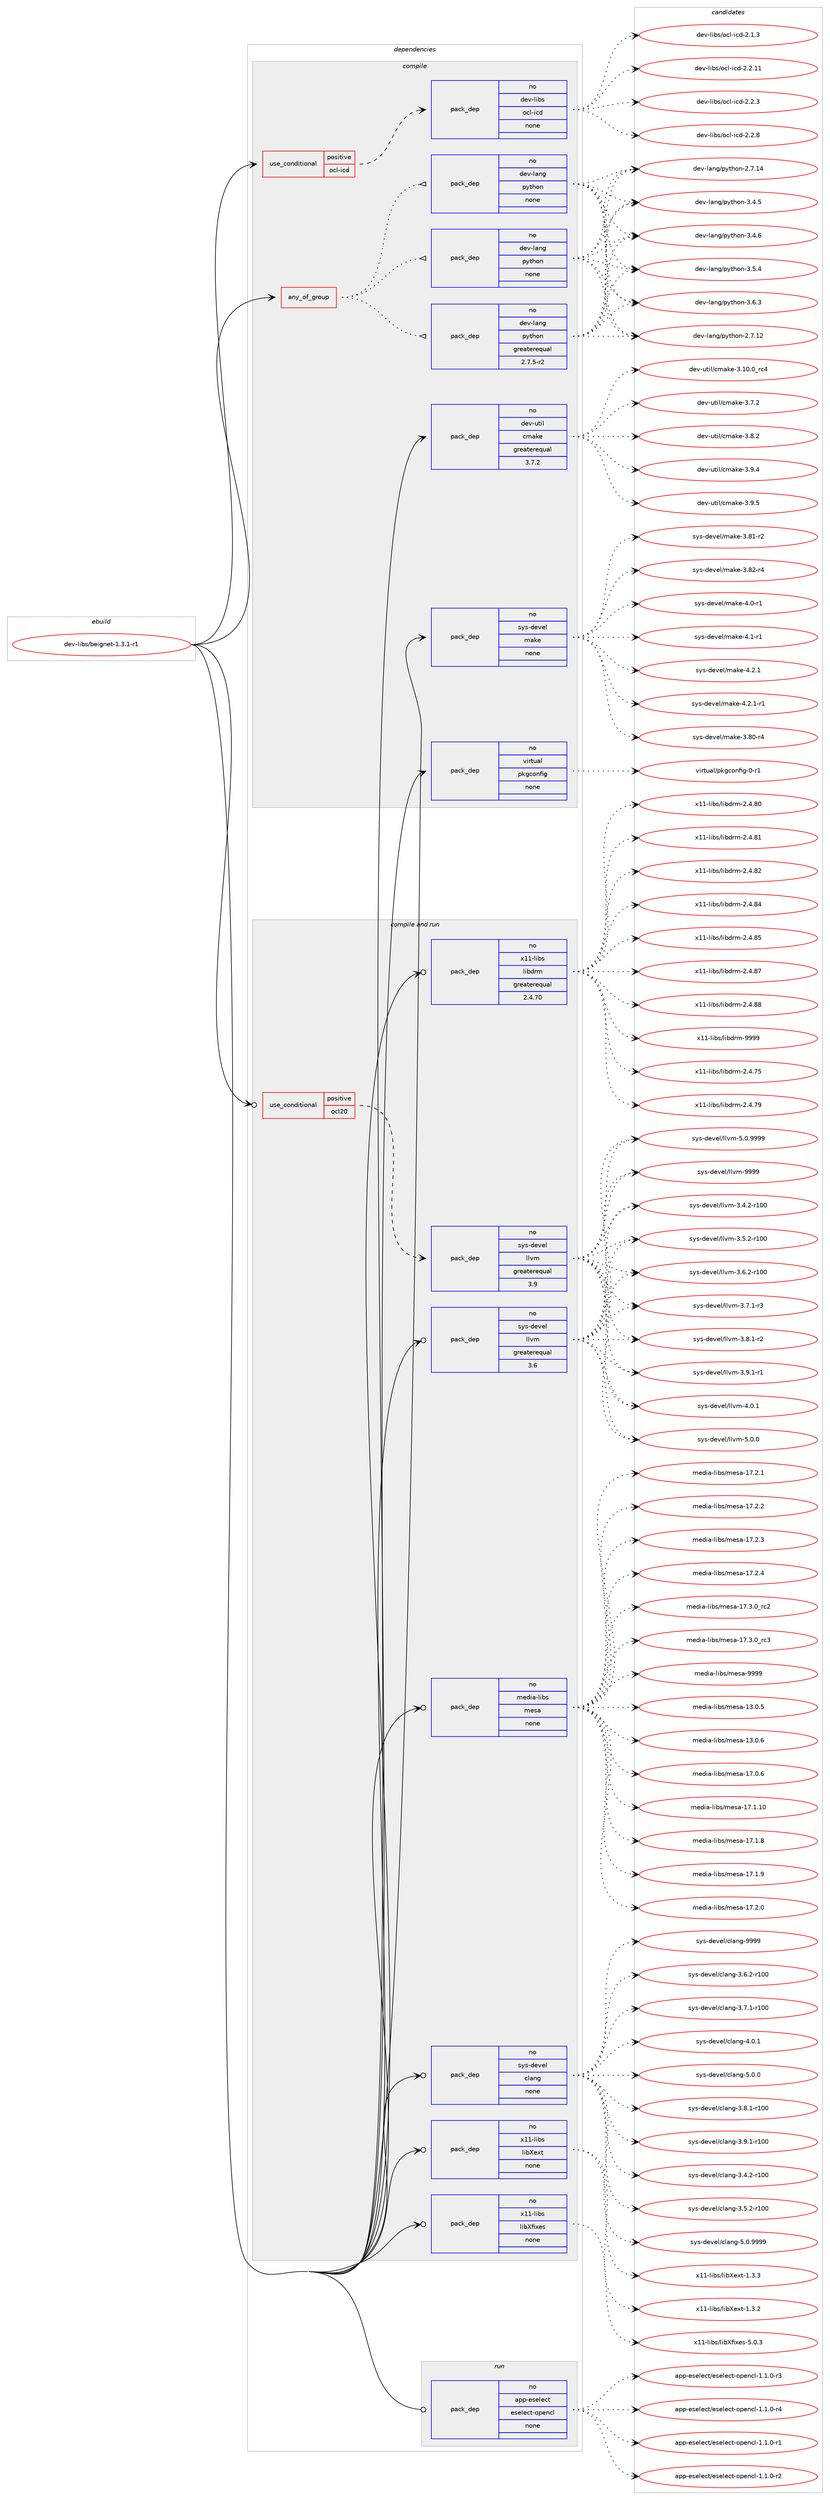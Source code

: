 digraph prolog {

# *************
# Graph options
# *************

newrank=true;
concentrate=true;
compound=true;
graph [rankdir=LR,fontname=Helvetica,fontsize=10,ranksep=1.5];#, ranksep=2.5, nodesep=0.2];
edge  [arrowhead=vee];
node  [fontname=Helvetica,fontsize=10];

# **********
# The ebuild
# **********

subgraph cluster_leftcol {
color=gray;
rank=same;
label=<<i>ebuild</i>>;
id [label="dev-libs/beignet-1.3.1-r1", color=red, width=4, href="../dev-libs/beignet-1.3.1-r1.svg"];
}

# ****************
# The dependencies
# ****************

subgraph cluster_midcol {
color=gray;
label=<<i>dependencies</i>>;
subgraph cluster_compile {
fillcolor="#eeeeee";
style=filled;
label=<<i>compile</i>>;
subgraph any3187 {
dependency111405 [label=<<TABLE BORDER="0" CELLBORDER="1" CELLSPACING="0" CELLPADDING="4"><TR><TD CELLPADDING="10">any_of_group</TD></TR></TABLE>>, shape=none, color=red];subgraph pack83976 {
dependency111406 [label=<<TABLE BORDER="0" CELLBORDER="1" CELLSPACING="0" CELLPADDING="4" WIDTH="220"><TR><TD ROWSPAN="6" CELLPADDING="30">pack_dep</TD></TR><TR><TD WIDTH="110">no</TD></TR><TR><TD>dev-lang</TD></TR><TR><TD>python</TD></TR><TR><TD>none</TD></TR><TR><TD></TD></TR></TABLE>>, shape=none, color=blue];
}
dependency111405:e -> dependency111406:w [weight=20,style="dotted",arrowhead="oinv"];
subgraph pack83977 {
dependency111407 [label=<<TABLE BORDER="0" CELLBORDER="1" CELLSPACING="0" CELLPADDING="4" WIDTH="220"><TR><TD ROWSPAN="6" CELLPADDING="30">pack_dep</TD></TR><TR><TD WIDTH="110">no</TD></TR><TR><TD>dev-lang</TD></TR><TR><TD>python</TD></TR><TR><TD>none</TD></TR><TR><TD></TD></TR></TABLE>>, shape=none, color=blue];
}
dependency111405:e -> dependency111407:w [weight=20,style="dotted",arrowhead="oinv"];
subgraph pack83978 {
dependency111408 [label=<<TABLE BORDER="0" CELLBORDER="1" CELLSPACING="0" CELLPADDING="4" WIDTH="220"><TR><TD ROWSPAN="6" CELLPADDING="30">pack_dep</TD></TR><TR><TD WIDTH="110">no</TD></TR><TR><TD>dev-lang</TD></TR><TR><TD>python</TD></TR><TR><TD>greaterequal</TD></TR><TR><TD>2.7.5-r2</TD></TR></TABLE>>, shape=none, color=blue];
}
dependency111405:e -> dependency111408:w [weight=20,style="dotted",arrowhead="oinv"];
}
id:e -> dependency111405:w [weight=20,style="solid",arrowhead="vee"];
subgraph cond24212 {
dependency111409 [label=<<TABLE BORDER="0" CELLBORDER="1" CELLSPACING="0" CELLPADDING="4"><TR><TD ROWSPAN="3" CELLPADDING="10">use_conditional</TD></TR><TR><TD>positive</TD></TR><TR><TD>ocl-icd</TD></TR></TABLE>>, shape=none, color=red];
subgraph pack83979 {
dependency111410 [label=<<TABLE BORDER="0" CELLBORDER="1" CELLSPACING="0" CELLPADDING="4" WIDTH="220"><TR><TD ROWSPAN="6" CELLPADDING="30">pack_dep</TD></TR><TR><TD WIDTH="110">no</TD></TR><TR><TD>dev-libs</TD></TR><TR><TD>ocl-icd</TD></TR><TR><TD>none</TD></TR><TR><TD></TD></TR></TABLE>>, shape=none, color=blue];
}
dependency111409:e -> dependency111410:w [weight=20,style="dashed",arrowhead="vee"];
}
id:e -> dependency111409:w [weight=20,style="solid",arrowhead="vee"];
subgraph pack83980 {
dependency111411 [label=<<TABLE BORDER="0" CELLBORDER="1" CELLSPACING="0" CELLPADDING="4" WIDTH="220"><TR><TD ROWSPAN="6" CELLPADDING="30">pack_dep</TD></TR><TR><TD WIDTH="110">no</TD></TR><TR><TD>dev-util</TD></TR><TR><TD>cmake</TD></TR><TR><TD>greaterequal</TD></TR><TR><TD>3.7.2</TD></TR></TABLE>>, shape=none, color=blue];
}
id:e -> dependency111411:w [weight=20,style="solid",arrowhead="vee"];
subgraph pack83981 {
dependency111412 [label=<<TABLE BORDER="0" CELLBORDER="1" CELLSPACING="0" CELLPADDING="4" WIDTH="220"><TR><TD ROWSPAN="6" CELLPADDING="30">pack_dep</TD></TR><TR><TD WIDTH="110">no</TD></TR><TR><TD>sys-devel</TD></TR><TR><TD>make</TD></TR><TR><TD>none</TD></TR><TR><TD></TD></TR></TABLE>>, shape=none, color=blue];
}
id:e -> dependency111412:w [weight=20,style="solid",arrowhead="vee"];
subgraph pack83982 {
dependency111413 [label=<<TABLE BORDER="0" CELLBORDER="1" CELLSPACING="0" CELLPADDING="4" WIDTH="220"><TR><TD ROWSPAN="6" CELLPADDING="30">pack_dep</TD></TR><TR><TD WIDTH="110">no</TD></TR><TR><TD>virtual</TD></TR><TR><TD>pkgconfig</TD></TR><TR><TD>none</TD></TR><TR><TD></TD></TR></TABLE>>, shape=none, color=blue];
}
id:e -> dependency111413:w [weight=20,style="solid",arrowhead="vee"];
}
subgraph cluster_compileandrun {
fillcolor="#eeeeee";
style=filled;
label=<<i>compile and run</i>>;
subgraph cond24213 {
dependency111414 [label=<<TABLE BORDER="0" CELLBORDER="1" CELLSPACING="0" CELLPADDING="4"><TR><TD ROWSPAN="3" CELLPADDING="10">use_conditional</TD></TR><TR><TD>positive</TD></TR><TR><TD>ocl20</TD></TR></TABLE>>, shape=none, color=red];
subgraph pack83983 {
dependency111415 [label=<<TABLE BORDER="0" CELLBORDER="1" CELLSPACING="0" CELLPADDING="4" WIDTH="220"><TR><TD ROWSPAN="6" CELLPADDING="30">pack_dep</TD></TR><TR><TD WIDTH="110">no</TD></TR><TR><TD>sys-devel</TD></TR><TR><TD>llvm</TD></TR><TR><TD>greaterequal</TD></TR><TR><TD>3.9</TD></TR></TABLE>>, shape=none, color=blue];
}
dependency111414:e -> dependency111415:w [weight=20,style="dashed",arrowhead="vee"];
}
id:e -> dependency111414:w [weight=20,style="solid",arrowhead="odotvee"];
subgraph pack83984 {
dependency111416 [label=<<TABLE BORDER="0" CELLBORDER="1" CELLSPACING="0" CELLPADDING="4" WIDTH="220"><TR><TD ROWSPAN="6" CELLPADDING="30">pack_dep</TD></TR><TR><TD WIDTH="110">no</TD></TR><TR><TD>media-libs</TD></TR><TR><TD>mesa</TD></TR><TR><TD>none</TD></TR><TR><TD></TD></TR></TABLE>>, shape=none, color=blue];
}
id:e -> dependency111416:w [weight=20,style="solid",arrowhead="odotvee"];
subgraph pack83985 {
dependency111417 [label=<<TABLE BORDER="0" CELLBORDER="1" CELLSPACING="0" CELLPADDING="4" WIDTH="220"><TR><TD ROWSPAN="6" CELLPADDING="30">pack_dep</TD></TR><TR><TD WIDTH="110">no</TD></TR><TR><TD>sys-devel</TD></TR><TR><TD>clang</TD></TR><TR><TD>none</TD></TR><TR><TD></TD></TR></TABLE>>, shape=none, color=blue];
}
id:e -> dependency111417:w [weight=20,style="solid",arrowhead="odotvee"];
subgraph pack83986 {
dependency111418 [label=<<TABLE BORDER="0" CELLBORDER="1" CELLSPACING="0" CELLPADDING="4" WIDTH="220"><TR><TD ROWSPAN="6" CELLPADDING="30">pack_dep</TD></TR><TR><TD WIDTH="110">no</TD></TR><TR><TD>sys-devel</TD></TR><TR><TD>llvm</TD></TR><TR><TD>greaterequal</TD></TR><TR><TD>3.6</TD></TR></TABLE>>, shape=none, color=blue];
}
id:e -> dependency111418:w [weight=20,style="solid",arrowhead="odotvee"];
subgraph pack83987 {
dependency111419 [label=<<TABLE BORDER="0" CELLBORDER="1" CELLSPACING="0" CELLPADDING="4" WIDTH="220"><TR><TD ROWSPAN="6" CELLPADDING="30">pack_dep</TD></TR><TR><TD WIDTH="110">no</TD></TR><TR><TD>x11-libs</TD></TR><TR><TD>libXext</TD></TR><TR><TD>none</TD></TR><TR><TD></TD></TR></TABLE>>, shape=none, color=blue];
}
id:e -> dependency111419:w [weight=20,style="solid",arrowhead="odotvee"];
subgraph pack83988 {
dependency111420 [label=<<TABLE BORDER="0" CELLBORDER="1" CELLSPACING="0" CELLPADDING="4" WIDTH="220"><TR><TD ROWSPAN="6" CELLPADDING="30">pack_dep</TD></TR><TR><TD WIDTH="110">no</TD></TR><TR><TD>x11-libs</TD></TR><TR><TD>libXfixes</TD></TR><TR><TD>none</TD></TR><TR><TD></TD></TR></TABLE>>, shape=none, color=blue];
}
id:e -> dependency111420:w [weight=20,style="solid",arrowhead="odotvee"];
subgraph pack83989 {
dependency111421 [label=<<TABLE BORDER="0" CELLBORDER="1" CELLSPACING="0" CELLPADDING="4" WIDTH="220"><TR><TD ROWSPAN="6" CELLPADDING="30">pack_dep</TD></TR><TR><TD WIDTH="110">no</TD></TR><TR><TD>x11-libs</TD></TR><TR><TD>libdrm</TD></TR><TR><TD>greaterequal</TD></TR><TR><TD>2.4.70</TD></TR></TABLE>>, shape=none, color=blue];
}
id:e -> dependency111421:w [weight=20,style="solid",arrowhead="odotvee"];
}
subgraph cluster_run {
fillcolor="#eeeeee";
style=filled;
label=<<i>run</i>>;
subgraph pack83990 {
dependency111422 [label=<<TABLE BORDER="0" CELLBORDER="1" CELLSPACING="0" CELLPADDING="4" WIDTH="220"><TR><TD ROWSPAN="6" CELLPADDING="30">pack_dep</TD></TR><TR><TD WIDTH="110">no</TD></TR><TR><TD>app-eselect</TD></TR><TR><TD>eselect-opencl</TD></TR><TR><TD>none</TD></TR><TR><TD></TD></TR></TABLE>>, shape=none, color=blue];
}
id:e -> dependency111422:w [weight=20,style="solid",arrowhead="odot"];
}
}

# **************
# The candidates
# **************

subgraph cluster_choices {
rank=same;
color=gray;
label=<<i>candidates</i>>;

subgraph choice83976 {
color=black;
nodesep=1;
choice10010111845108971101034711212111610411111045504655464950 [label="dev-lang/python-2.7.12", color=red, width=4,href="../dev-lang/python-2.7.12.svg"];
choice10010111845108971101034711212111610411111045504655464952 [label="dev-lang/python-2.7.14", color=red, width=4,href="../dev-lang/python-2.7.14.svg"];
choice100101118451089711010347112121116104111110455146524653 [label="dev-lang/python-3.4.5", color=red, width=4,href="../dev-lang/python-3.4.5.svg"];
choice100101118451089711010347112121116104111110455146524654 [label="dev-lang/python-3.4.6", color=red, width=4,href="../dev-lang/python-3.4.6.svg"];
choice100101118451089711010347112121116104111110455146534652 [label="dev-lang/python-3.5.4", color=red, width=4,href="../dev-lang/python-3.5.4.svg"];
choice100101118451089711010347112121116104111110455146544651 [label="dev-lang/python-3.6.3", color=red, width=4,href="../dev-lang/python-3.6.3.svg"];
dependency111406:e -> choice10010111845108971101034711212111610411111045504655464950:w [style=dotted,weight="100"];
dependency111406:e -> choice10010111845108971101034711212111610411111045504655464952:w [style=dotted,weight="100"];
dependency111406:e -> choice100101118451089711010347112121116104111110455146524653:w [style=dotted,weight="100"];
dependency111406:e -> choice100101118451089711010347112121116104111110455146524654:w [style=dotted,weight="100"];
dependency111406:e -> choice100101118451089711010347112121116104111110455146534652:w [style=dotted,weight="100"];
dependency111406:e -> choice100101118451089711010347112121116104111110455146544651:w [style=dotted,weight="100"];
}
subgraph choice83977 {
color=black;
nodesep=1;
choice10010111845108971101034711212111610411111045504655464950 [label="dev-lang/python-2.7.12", color=red, width=4,href="../dev-lang/python-2.7.12.svg"];
choice10010111845108971101034711212111610411111045504655464952 [label="dev-lang/python-2.7.14", color=red, width=4,href="../dev-lang/python-2.7.14.svg"];
choice100101118451089711010347112121116104111110455146524653 [label="dev-lang/python-3.4.5", color=red, width=4,href="../dev-lang/python-3.4.5.svg"];
choice100101118451089711010347112121116104111110455146524654 [label="dev-lang/python-3.4.6", color=red, width=4,href="../dev-lang/python-3.4.6.svg"];
choice100101118451089711010347112121116104111110455146534652 [label="dev-lang/python-3.5.4", color=red, width=4,href="../dev-lang/python-3.5.4.svg"];
choice100101118451089711010347112121116104111110455146544651 [label="dev-lang/python-3.6.3", color=red, width=4,href="../dev-lang/python-3.6.3.svg"];
dependency111407:e -> choice10010111845108971101034711212111610411111045504655464950:w [style=dotted,weight="100"];
dependency111407:e -> choice10010111845108971101034711212111610411111045504655464952:w [style=dotted,weight="100"];
dependency111407:e -> choice100101118451089711010347112121116104111110455146524653:w [style=dotted,weight="100"];
dependency111407:e -> choice100101118451089711010347112121116104111110455146524654:w [style=dotted,weight="100"];
dependency111407:e -> choice100101118451089711010347112121116104111110455146534652:w [style=dotted,weight="100"];
dependency111407:e -> choice100101118451089711010347112121116104111110455146544651:w [style=dotted,weight="100"];
}
subgraph choice83978 {
color=black;
nodesep=1;
choice10010111845108971101034711212111610411111045504655464950 [label="dev-lang/python-2.7.12", color=red, width=4,href="../dev-lang/python-2.7.12.svg"];
choice10010111845108971101034711212111610411111045504655464952 [label="dev-lang/python-2.7.14", color=red, width=4,href="../dev-lang/python-2.7.14.svg"];
choice100101118451089711010347112121116104111110455146524653 [label="dev-lang/python-3.4.5", color=red, width=4,href="../dev-lang/python-3.4.5.svg"];
choice100101118451089711010347112121116104111110455146524654 [label="dev-lang/python-3.4.6", color=red, width=4,href="../dev-lang/python-3.4.6.svg"];
choice100101118451089711010347112121116104111110455146534652 [label="dev-lang/python-3.5.4", color=red, width=4,href="../dev-lang/python-3.5.4.svg"];
choice100101118451089711010347112121116104111110455146544651 [label="dev-lang/python-3.6.3", color=red, width=4,href="../dev-lang/python-3.6.3.svg"];
dependency111408:e -> choice10010111845108971101034711212111610411111045504655464950:w [style=dotted,weight="100"];
dependency111408:e -> choice10010111845108971101034711212111610411111045504655464952:w [style=dotted,weight="100"];
dependency111408:e -> choice100101118451089711010347112121116104111110455146524653:w [style=dotted,weight="100"];
dependency111408:e -> choice100101118451089711010347112121116104111110455146524654:w [style=dotted,weight="100"];
dependency111408:e -> choice100101118451089711010347112121116104111110455146534652:w [style=dotted,weight="100"];
dependency111408:e -> choice100101118451089711010347112121116104111110455146544651:w [style=dotted,weight="100"];
}
subgraph choice83979 {
color=black;
nodesep=1;
choice100101118451081059811547111991084510599100455046494651 [label="dev-libs/ocl-icd-2.1.3", color=red, width=4,href="../dev-libs/ocl-icd-2.1.3.svg"];
choice10010111845108105981154711199108451059910045504650464949 [label="dev-libs/ocl-icd-2.2.11", color=red, width=4,href="../dev-libs/ocl-icd-2.2.11.svg"];
choice100101118451081059811547111991084510599100455046504651 [label="dev-libs/ocl-icd-2.2.3", color=red, width=4,href="../dev-libs/ocl-icd-2.2.3.svg"];
choice100101118451081059811547111991084510599100455046504656 [label="dev-libs/ocl-icd-2.2.8", color=red, width=4,href="../dev-libs/ocl-icd-2.2.8.svg"];
dependency111410:e -> choice100101118451081059811547111991084510599100455046494651:w [style=dotted,weight="100"];
dependency111410:e -> choice10010111845108105981154711199108451059910045504650464949:w [style=dotted,weight="100"];
dependency111410:e -> choice100101118451081059811547111991084510599100455046504651:w [style=dotted,weight="100"];
dependency111410:e -> choice100101118451081059811547111991084510599100455046504656:w [style=dotted,weight="100"];
}
subgraph choice83980 {
color=black;
nodesep=1;
choice1001011184511711610510847991099710710145514649484648951149952 [label="dev-util/cmake-3.10.0_rc4", color=red, width=4,href="../dev-util/cmake-3.10.0_rc4.svg"];
choice10010111845117116105108479910997107101455146554650 [label="dev-util/cmake-3.7.2", color=red, width=4,href="../dev-util/cmake-3.7.2.svg"];
choice10010111845117116105108479910997107101455146564650 [label="dev-util/cmake-3.8.2", color=red, width=4,href="../dev-util/cmake-3.8.2.svg"];
choice10010111845117116105108479910997107101455146574652 [label="dev-util/cmake-3.9.4", color=red, width=4,href="../dev-util/cmake-3.9.4.svg"];
choice10010111845117116105108479910997107101455146574653 [label="dev-util/cmake-3.9.5", color=red, width=4,href="../dev-util/cmake-3.9.5.svg"];
dependency111411:e -> choice1001011184511711610510847991099710710145514649484648951149952:w [style=dotted,weight="100"];
dependency111411:e -> choice10010111845117116105108479910997107101455146554650:w [style=dotted,weight="100"];
dependency111411:e -> choice10010111845117116105108479910997107101455146564650:w [style=dotted,weight="100"];
dependency111411:e -> choice10010111845117116105108479910997107101455146574652:w [style=dotted,weight="100"];
dependency111411:e -> choice10010111845117116105108479910997107101455146574653:w [style=dotted,weight="100"];
}
subgraph choice83981 {
color=black;
nodesep=1;
choice11512111545100101118101108471099710710145514656484511452 [label="sys-devel/make-3.80-r4", color=red, width=4,href="../sys-devel/make-3.80-r4.svg"];
choice11512111545100101118101108471099710710145514656494511450 [label="sys-devel/make-3.81-r2", color=red, width=4,href="../sys-devel/make-3.81-r2.svg"];
choice11512111545100101118101108471099710710145514656504511452 [label="sys-devel/make-3.82-r4", color=red, width=4,href="../sys-devel/make-3.82-r4.svg"];
choice115121115451001011181011084710997107101455246484511449 [label="sys-devel/make-4.0-r1", color=red, width=4,href="../sys-devel/make-4.0-r1.svg"];
choice115121115451001011181011084710997107101455246494511449 [label="sys-devel/make-4.1-r1", color=red, width=4,href="../sys-devel/make-4.1-r1.svg"];
choice115121115451001011181011084710997107101455246504649 [label="sys-devel/make-4.2.1", color=red, width=4,href="../sys-devel/make-4.2.1.svg"];
choice1151211154510010111810110847109971071014552465046494511449 [label="sys-devel/make-4.2.1-r1", color=red, width=4,href="../sys-devel/make-4.2.1-r1.svg"];
dependency111412:e -> choice11512111545100101118101108471099710710145514656484511452:w [style=dotted,weight="100"];
dependency111412:e -> choice11512111545100101118101108471099710710145514656494511450:w [style=dotted,weight="100"];
dependency111412:e -> choice11512111545100101118101108471099710710145514656504511452:w [style=dotted,weight="100"];
dependency111412:e -> choice115121115451001011181011084710997107101455246484511449:w [style=dotted,weight="100"];
dependency111412:e -> choice115121115451001011181011084710997107101455246494511449:w [style=dotted,weight="100"];
dependency111412:e -> choice115121115451001011181011084710997107101455246504649:w [style=dotted,weight="100"];
dependency111412:e -> choice1151211154510010111810110847109971071014552465046494511449:w [style=dotted,weight="100"];
}
subgraph choice83982 {
color=black;
nodesep=1;
choice11810511411611797108471121071039911111010210510345484511449 [label="virtual/pkgconfig-0-r1", color=red, width=4,href="../virtual/pkgconfig-0-r1.svg"];
dependency111413:e -> choice11810511411611797108471121071039911111010210510345484511449:w [style=dotted,weight="100"];
}
subgraph choice83983 {
color=black;
nodesep=1;
choice115121115451001011181011084710810811810945514652465045114494848 [label="sys-devel/llvm-3.4.2-r100", color=red, width=4,href="../sys-devel/llvm-3.4.2-r100.svg"];
choice115121115451001011181011084710810811810945514653465045114494848 [label="sys-devel/llvm-3.5.2-r100", color=red, width=4,href="../sys-devel/llvm-3.5.2-r100.svg"];
choice115121115451001011181011084710810811810945514654465045114494848 [label="sys-devel/llvm-3.6.2-r100", color=red, width=4,href="../sys-devel/llvm-3.6.2-r100.svg"];
choice11512111545100101118101108471081081181094551465546494511451 [label="sys-devel/llvm-3.7.1-r3", color=red, width=4,href="../sys-devel/llvm-3.7.1-r3.svg"];
choice11512111545100101118101108471081081181094551465646494511450 [label="sys-devel/llvm-3.8.1-r2", color=red, width=4,href="../sys-devel/llvm-3.8.1-r2.svg"];
choice11512111545100101118101108471081081181094551465746494511449 [label="sys-devel/llvm-3.9.1-r1", color=red, width=4,href="../sys-devel/llvm-3.9.1-r1.svg"];
choice1151211154510010111810110847108108118109455246484649 [label="sys-devel/llvm-4.0.1", color=red, width=4,href="../sys-devel/llvm-4.0.1.svg"];
choice1151211154510010111810110847108108118109455346484648 [label="sys-devel/llvm-5.0.0", color=red, width=4,href="../sys-devel/llvm-5.0.0.svg"];
choice1151211154510010111810110847108108118109455346484657575757 [label="sys-devel/llvm-5.0.9999", color=red, width=4,href="../sys-devel/llvm-5.0.9999.svg"];
choice11512111545100101118101108471081081181094557575757 [label="sys-devel/llvm-9999", color=red, width=4,href="../sys-devel/llvm-9999.svg"];
dependency111415:e -> choice115121115451001011181011084710810811810945514652465045114494848:w [style=dotted,weight="100"];
dependency111415:e -> choice115121115451001011181011084710810811810945514653465045114494848:w [style=dotted,weight="100"];
dependency111415:e -> choice115121115451001011181011084710810811810945514654465045114494848:w [style=dotted,weight="100"];
dependency111415:e -> choice11512111545100101118101108471081081181094551465546494511451:w [style=dotted,weight="100"];
dependency111415:e -> choice11512111545100101118101108471081081181094551465646494511450:w [style=dotted,weight="100"];
dependency111415:e -> choice11512111545100101118101108471081081181094551465746494511449:w [style=dotted,weight="100"];
dependency111415:e -> choice1151211154510010111810110847108108118109455246484649:w [style=dotted,weight="100"];
dependency111415:e -> choice1151211154510010111810110847108108118109455346484648:w [style=dotted,weight="100"];
dependency111415:e -> choice1151211154510010111810110847108108118109455346484657575757:w [style=dotted,weight="100"];
dependency111415:e -> choice11512111545100101118101108471081081181094557575757:w [style=dotted,weight="100"];
}
subgraph choice83984 {
color=black;
nodesep=1;
choice109101100105974510810598115471091011159745495146484653 [label="media-libs/mesa-13.0.5", color=red, width=4,href="../media-libs/mesa-13.0.5.svg"];
choice109101100105974510810598115471091011159745495146484654 [label="media-libs/mesa-13.0.6", color=red, width=4,href="../media-libs/mesa-13.0.6.svg"];
choice109101100105974510810598115471091011159745495546484654 [label="media-libs/mesa-17.0.6", color=red, width=4,href="../media-libs/mesa-17.0.6.svg"];
choice10910110010597451081059811547109101115974549554649464948 [label="media-libs/mesa-17.1.10", color=red, width=4,href="../media-libs/mesa-17.1.10.svg"];
choice109101100105974510810598115471091011159745495546494656 [label="media-libs/mesa-17.1.8", color=red, width=4,href="../media-libs/mesa-17.1.8.svg"];
choice109101100105974510810598115471091011159745495546494657 [label="media-libs/mesa-17.1.9", color=red, width=4,href="../media-libs/mesa-17.1.9.svg"];
choice109101100105974510810598115471091011159745495546504648 [label="media-libs/mesa-17.2.0", color=red, width=4,href="../media-libs/mesa-17.2.0.svg"];
choice109101100105974510810598115471091011159745495546504649 [label="media-libs/mesa-17.2.1", color=red, width=4,href="../media-libs/mesa-17.2.1.svg"];
choice109101100105974510810598115471091011159745495546504650 [label="media-libs/mesa-17.2.2", color=red, width=4,href="../media-libs/mesa-17.2.2.svg"];
choice109101100105974510810598115471091011159745495546504651 [label="media-libs/mesa-17.2.3", color=red, width=4,href="../media-libs/mesa-17.2.3.svg"];
choice109101100105974510810598115471091011159745495546504652 [label="media-libs/mesa-17.2.4", color=red, width=4,href="../media-libs/mesa-17.2.4.svg"];
choice109101100105974510810598115471091011159745495546514648951149950 [label="media-libs/mesa-17.3.0_rc2", color=red, width=4,href="../media-libs/mesa-17.3.0_rc2.svg"];
choice109101100105974510810598115471091011159745495546514648951149951 [label="media-libs/mesa-17.3.0_rc3", color=red, width=4,href="../media-libs/mesa-17.3.0_rc3.svg"];
choice10910110010597451081059811547109101115974557575757 [label="media-libs/mesa-9999", color=red, width=4,href="../media-libs/mesa-9999.svg"];
dependency111416:e -> choice109101100105974510810598115471091011159745495146484653:w [style=dotted,weight="100"];
dependency111416:e -> choice109101100105974510810598115471091011159745495146484654:w [style=dotted,weight="100"];
dependency111416:e -> choice109101100105974510810598115471091011159745495546484654:w [style=dotted,weight="100"];
dependency111416:e -> choice10910110010597451081059811547109101115974549554649464948:w [style=dotted,weight="100"];
dependency111416:e -> choice109101100105974510810598115471091011159745495546494656:w [style=dotted,weight="100"];
dependency111416:e -> choice109101100105974510810598115471091011159745495546494657:w [style=dotted,weight="100"];
dependency111416:e -> choice109101100105974510810598115471091011159745495546504648:w [style=dotted,weight="100"];
dependency111416:e -> choice109101100105974510810598115471091011159745495546504649:w [style=dotted,weight="100"];
dependency111416:e -> choice109101100105974510810598115471091011159745495546504650:w [style=dotted,weight="100"];
dependency111416:e -> choice109101100105974510810598115471091011159745495546504651:w [style=dotted,weight="100"];
dependency111416:e -> choice109101100105974510810598115471091011159745495546504652:w [style=dotted,weight="100"];
dependency111416:e -> choice109101100105974510810598115471091011159745495546514648951149950:w [style=dotted,weight="100"];
dependency111416:e -> choice109101100105974510810598115471091011159745495546514648951149951:w [style=dotted,weight="100"];
dependency111416:e -> choice10910110010597451081059811547109101115974557575757:w [style=dotted,weight="100"];
}
subgraph choice83985 {
color=black;
nodesep=1;
choice1151211154510010111810110847991089711010345514652465045114494848 [label="sys-devel/clang-3.4.2-r100", color=red, width=4,href="../sys-devel/clang-3.4.2-r100.svg"];
choice1151211154510010111810110847991089711010345514653465045114494848 [label="sys-devel/clang-3.5.2-r100", color=red, width=4,href="../sys-devel/clang-3.5.2-r100.svg"];
choice1151211154510010111810110847991089711010345514654465045114494848 [label="sys-devel/clang-3.6.2-r100", color=red, width=4,href="../sys-devel/clang-3.6.2-r100.svg"];
choice1151211154510010111810110847991089711010345514655464945114494848 [label="sys-devel/clang-3.7.1-r100", color=red, width=4,href="../sys-devel/clang-3.7.1-r100.svg"];
choice1151211154510010111810110847991089711010345514656464945114494848 [label="sys-devel/clang-3.8.1-r100", color=red, width=4,href="../sys-devel/clang-3.8.1-r100.svg"];
choice1151211154510010111810110847991089711010345514657464945114494848 [label="sys-devel/clang-3.9.1-r100", color=red, width=4,href="../sys-devel/clang-3.9.1-r100.svg"];
choice11512111545100101118101108479910897110103455246484649 [label="sys-devel/clang-4.0.1", color=red, width=4,href="../sys-devel/clang-4.0.1.svg"];
choice11512111545100101118101108479910897110103455346484648 [label="sys-devel/clang-5.0.0", color=red, width=4,href="../sys-devel/clang-5.0.0.svg"];
choice11512111545100101118101108479910897110103455346484657575757 [label="sys-devel/clang-5.0.9999", color=red, width=4,href="../sys-devel/clang-5.0.9999.svg"];
choice115121115451001011181011084799108971101034557575757 [label="sys-devel/clang-9999", color=red, width=4,href="../sys-devel/clang-9999.svg"];
dependency111417:e -> choice1151211154510010111810110847991089711010345514652465045114494848:w [style=dotted,weight="100"];
dependency111417:e -> choice1151211154510010111810110847991089711010345514653465045114494848:w [style=dotted,weight="100"];
dependency111417:e -> choice1151211154510010111810110847991089711010345514654465045114494848:w [style=dotted,weight="100"];
dependency111417:e -> choice1151211154510010111810110847991089711010345514655464945114494848:w [style=dotted,weight="100"];
dependency111417:e -> choice1151211154510010111810110847991089711010345514656464945114494848:w [style=dotted,weight="100"];
dependency111417:e -> choice1151211154510010111810110847991089711010345514657464945114494848:w [style=dotted,weight="100"];
dependency111417:e -> choice11512111545100101118101108479910897110103455246484649:w [style=dotted,weight="100"];
dependency111417:e -> choice11512111545100101118101108479910897110103455346484648:w [style=dotted,weight="100"];
dependency111417:e -> choice11512111545100101118101108479910897110103455346484657575757:w [style=dotted,weight="100"];
dependency111417:e -> choice115121115451001011181011084799108971101034557575757:w [style=dotted,weight="100"];
}
subgraph choice83986 {
color=black;
nodesep=1;
choice115121115451001011181011084710810811810945514652465045114494848 [label="sys-devel/llvm-3.4.2-r100", color=red, width=4,href="../sys-devel/llvm-3.4.2-r100.svg"];
choice115121115451001011181011084710810811810945514653465045114494848 [label="sys-devel/llvm-3.5.2-r100", color=red, width=4,href="../sys-devel/llvm-3.5.2-r100.svg"];
choice115121115451001011181011084710810811810945514654465045114494848 [label="sys-devel/llvm-3.6.2-r100", color=red, width=4,href="../sys-devel/llvm-3.6.2-r100.svg"];
choice11512111545100101118101108471081081181094551465546494511451 [label="sys-devel/llvm-3.7.1-r3", color=red, width=4,href="../sys-devel/llvm-3.7.1-r3.svg"];
choice11512111545100101118101108471081081181094551465646494511450 [label="sys-devel/llvm-3.8.1-r2", color=red, width=4,href="../sys-devel/llvm-3.8.1-r2.svg"];
choice11512111545100101118101108471081081181094551465746494511449 [label="sys-devel/llvm-3.9.1-r1", color=red, width=4,href="../sys-devel/llvm-3.9.1-r1.svg"];
choice1151211154510010111810110847108108118109455246484649 [label="sys-devel/llvm-4.0.1", color=red, width=4,href="../sys-devel/llvm-4.0.1.svg"];
choice1151211154510010111810110847108108118109455346484648 [label="sys-devel/llvm-5.0.0", color=red, width=4,href="../sys-devel/llvm-5.0.0.svg"];
choice1151211154510010111810110847108108118109455346484657575757 [label="sys-devel/llvm-5.0.9999", color=red, width=4,href="../sys-devel/llvm-5.0.9999.svg"];
choice11512111545100101118101108471081081181094557575757 [label="sys-devel/llvm-9999", color=red, width=4,href="../sys-devel/llvm-9999.svg"];
dependency111418:e -> choice115121115451001011181011084710810811810945514652465045114494848:w [style=dotted,weight="100"];
dependency111418:e -> choice115121115451001011181011084710810811810945514653465045114494848:w [style=dotted,weight="100"];
dependency111418:e -> choice115121115451001011181011084710810811810945514654465045114494848:w [style=dotted,weight="100"];
dependency111418:e -> choice11512111545100101118101108471081081181094551465546494511451:w [style=dotted,weight="100"];
dependency111418:e -> choice11512111545100101118101108471081081181094551465646494511450:w [style=dotted,weight="100"];
dependency111418:e -> choice11512111545100101118101108471081081181094551465746494511449:w [style=dotted,weight="100"];
dependency111418:e -> choice1151211154510010111810110847108108118109455246484649:w [style=dotted,weight="100"];
dependency111418:e -> choice1151211154510010111810110847108108118109455346484648:w [style=dotted,weight="100"];
dependency111418:e -> choice1151211154510010111810110847108108118109455346484657575757:w [style=dotted,weight="100"];
dependency111418:e -> choice11512111545100101118101108471081081181094557575757:w [style=dotted,weight="100"];
}
subgraph choice83987 {
color=black;
nodesep=1;
choice12049494510810598115471081059888101120116454946514650 [label="x11-libs/libXext-1.3.2", color=red, width=4,href="../x11-libs/libXext-1.3.2.svg"];
choice12049494510810598115471081059888101120116454946514651 [label="x11-libs/libXext-1.3.3", color=red, width=4,href="../x11-libs/libXext-1.3.3.svg"];
dependency111419:e -> choice12049494510810598115471081059888101120116454946514650:w [style=dotted,weight="100"];
dependency111419:e -> choice12049494510810598115471081059888101120116454946514651:w [style=dotted,weight="100"];
}
subgraph choice83988 {
color=black;
nodesep=1;
choice12049494510810598115471081059888102105120101115455346484651 [label="x11-libs/libXfixes-5.0.3", color=red, width=4,href="../x11-libs/libXfixes-5.0.3.svg"];
dependency111420:e -> choice12049494510810598115471081059888102105120101115455346484651:w [style=dotted,weight="100"];
}
subgraph choice83989 {
color=black;
nodesep=1;
choice12049494510810598115471081059810011410945504652465553 [label="x11-libs/libdrm-2.4.75", color=red, width=4,href="../x11-libs/libdrm-2.4.75.svg"];
choice12049494510810598115471081059810011410945504652465557 [label="x11-libs/libdrm-2.4.79", color=red, width=4,href="../x11-libs/libdrm-2.4.79.svg"];
choice12049494510810598115471081059810011410945504652465648 [label="x11-libs/libdrm-2.4.80", color=red, width=4,href="../x11-libs/libdrm-2.4.80.svg"];
choice12049494510810598115471081059810011410945504652465649 [label="x11-libs/libdrm-2.4.81", color=red, width=4,href="../x11-libs/libdrm-2.4.81.svg"];
choice12049494510810598115471081059810011410945504652465650 [label="x11-libs/libdrm-2.4.82", color=red, width=4,href="../x11-libs/libdrm-2.4.82.svg"];
choice12049494510810598115471081059810011410945504652465652 [label="x11-libs/libdrm-2.4.84", color=red, width=4,href="../x11-libs/libdrm-2.4.84.svg"];
choice12049494510810598115471081059810011410945504652465653 [label="x11-libs/libdrm-2.4.85", color=red, width=4,href="../x11-libs/libdrm-2.4.85.svg"];
choice12049494510810598115471081059810011410945504652465655 [label="x11-libs/libdrm-2.4.87", color=red, width=4,href="../x11-libs/libdrm-2.4.87.svg"];
choice12049494510810598115471081059810011410945504652465656 [label="x11-libs/libdrm-2.4.88", color=red, width=4,href="../x11-libs/libdrm-2.4.88.svg"];
choice1204949451081059811547108105981001141094557575757 [label="x11-libs/libdrm-9999", color=red, width=4,href="../x11-libs/libdrm-9999.svg"];
dependency111421:e -> choice12049494510810598115471081059810011410945504652465553:w [style=dotted,weight="100"];
dependency111421:e -> choice12049494510810598115471081059810011410945504652465557:w [style=dotted,weight="100"];
dependency111421:e -> choice12049494510810598115471081059810011410945504652465648:w [style=dotted,weight="100"];
dependency111421:e -> choice12049494510810598115471081059810011410945504652465649:w [style=dotted,weight="100"];
dependency111421:e -> choice12049494510810598115471081059810011410945504652465650:w [style=dotted,weight="100"];
dependency111421:e -> choice12049494510810598115471081059810011410945504652465652:w [style=dotted,weight="100"];
dependency111421:e -> choice12049494510810598115471081059810011410945504652465653:w [style=dotted,weight="100"];
dependency111421:e -> choice12049494510810598115471081059810011410945504652465655:w [style=dotted,weight="100"];
dependency111421:e -> choice12049494510810598115471081059810011410945504652465656:w [style=dotted,weight="100"];
dependency111421:e -> choice1204949451081059811547108105981001141094557575757:w [style=dotted,weight="100"];
}
subgraph choice83990 {
color=black;
nodesep=1;
choice971121124510111510110810199116471011151011081019911645111112101110991084549464946484511449 [label="app-eselect/eselect-opencl-1.1.0-r1", color=red, width=4,href="../app-eselect/eselect-opencl-1.1.0-r1.svg"];
choice971121124510111510110810199116471011151011081019911645111112101110991084549464946484511450 [label="app-eselect/eselect-opencl-1.1.0-r2", color=red, width=4,href="../app-eselect/eselect-opencl-1.1.0-r2.svg"];
choice971121124510111510110810199116471011151011081019911645111112101110991084549464946484511451 [label="app-eselect/eselect-opencl-1.1.0-r3", color=red, width=4,href="../app-eselect/eselect-opencl-1.1.0-r3.svg"];
choice971121124510111510110810199116471011151011081019911645111112101110991084549464946484511452 [label="app-eselect/eselect-opencl-1.1.0-r4", color=red, width=4,href="../app-eselect/eselect-opencl-1.1.0-r4.svg"];
dependency111422:e -> choice971121124510111510110810199116471011151011081019911645111112101110991084549464946484511449:w [style=dotted,weight="100"];
dependency111422:e -> choice971121124510111510110810199116471011151011081019911645111112101110991084549464946484511450:w [style=dotted,weight="100"];
dependency111422:e -> choice971121124510111510110810199116471011151011081019911645111112101110991084549464946484511451:w [style=dotted,weight="100"];
dependency111422:e -> choice971121124510111510110810199116471011151011081019911645111112101110991084549464946484511452:w [style=dotted,weight="100"];
}
}

}
